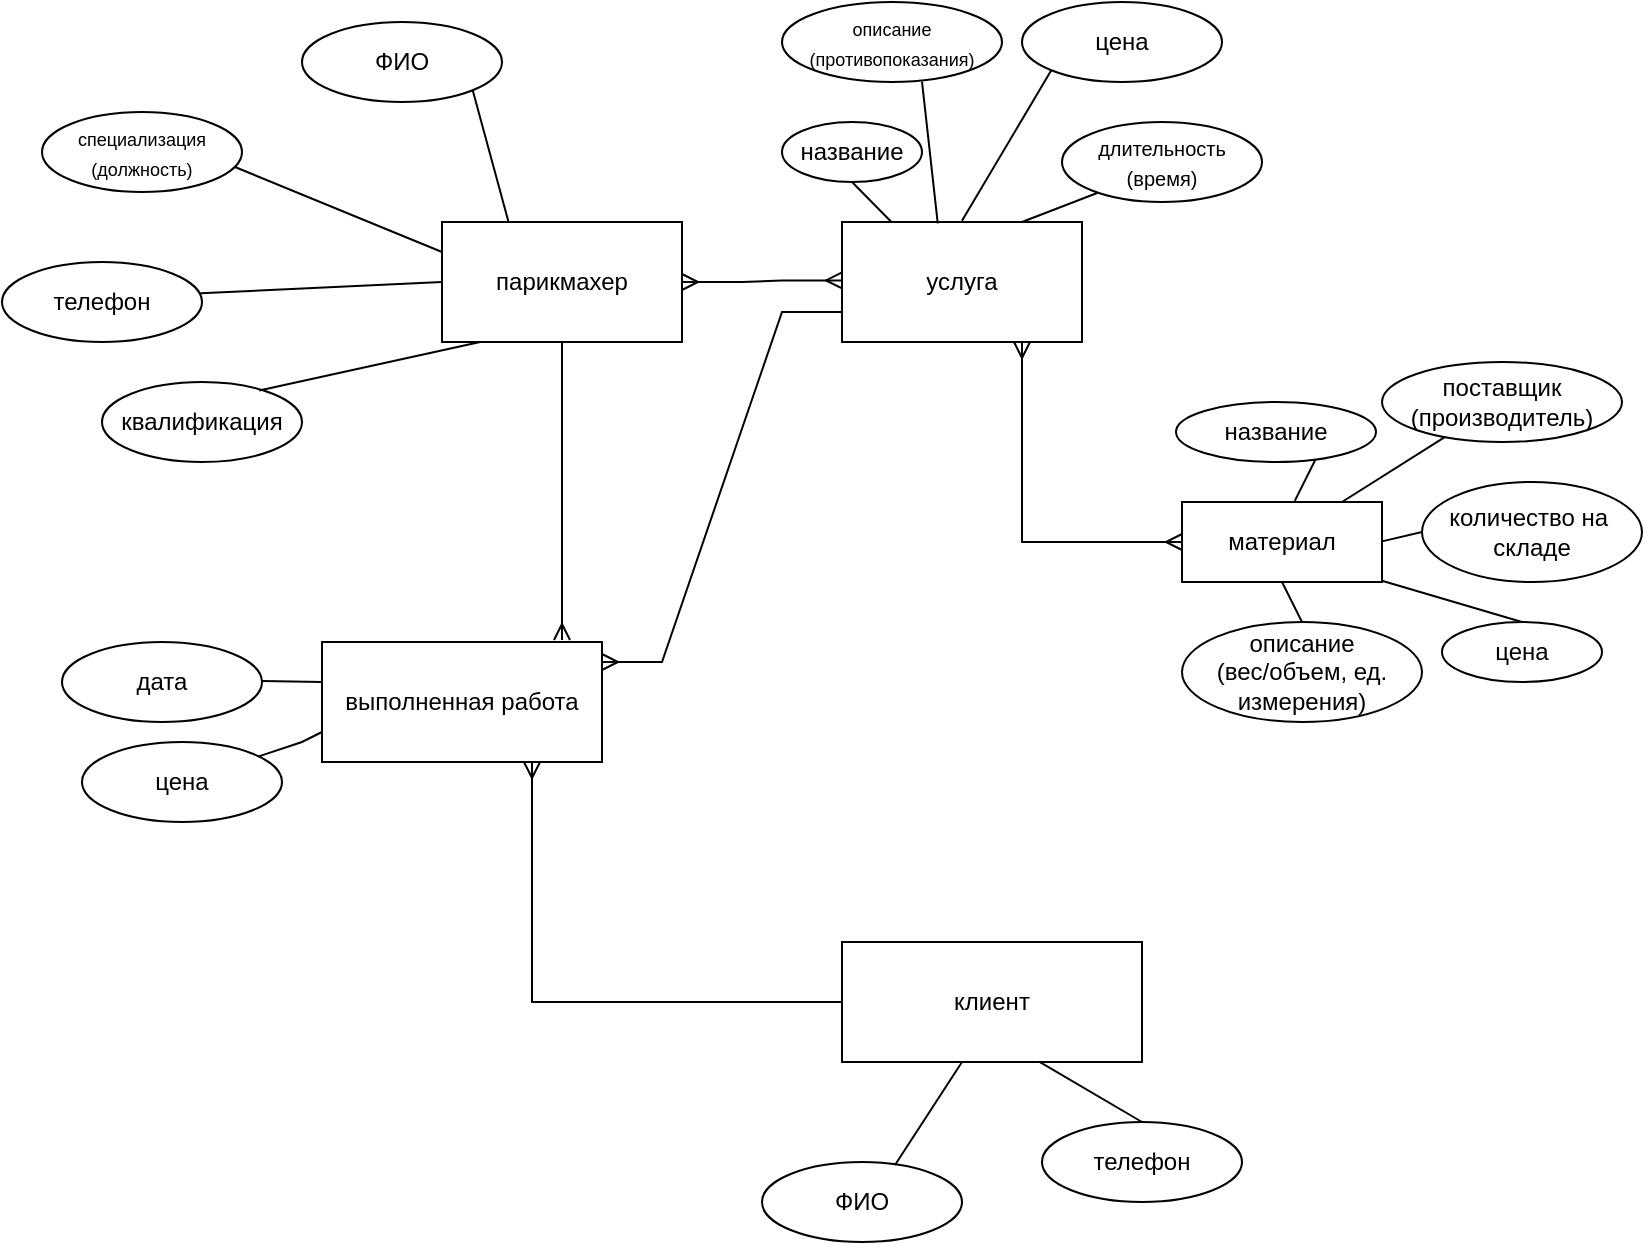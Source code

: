 <mxfile version="26.0.11">
  <diagram name="Страница — 1" id="_XVgefeF8q-6Dzm8BfMS">
    <mxGraphModel dx="746" dy="796" grid="1" gridSize="10" guides="1" tooltips="1" connect="1" arrows="1" fold="1" page="1" pageScale="1" pageWidth="827" pageHeight="1169" math="0" shadow="0">
      <root>
        <mxCell id="0" />
        <mxCell id="1" parent="0" />
        <mxCell id="BIb6kZ5v-TbPjBOuGuzt-1" value="парикмахер" style="rounded=0;whiteSpace=wrap;html=1;" vertex="1" parent="1">
          <mxGeometry x="240" y="160" width="120" height="60" as="geometry" />
        </mxCell>
        <mxCell id="BIb6kZ5v-TbPjBOuGuzt-2" value="услуга" style="rounded=0;whiteSpace=wrap;html=1;" vertex="1" parent="1">
          <mxGeometry x="440" y="160" width="120" height="60" as="geometry" />
        </mxCell>
        <mxCell id="BIb6kZ5v-TbPjBOuGuzt-3" value="ФИО" style="ellipse;whiteSpace=wrap;html=1;" vertex="1" parent="1">
          <mxGeometry x="170" y="60" width="100" height="40" as="geometry" />
        </mxCell>
        <mxCell id="BIb6kZ5v-TbPjBOuGuzt-5" value="&lt;font style=&quot;font-size: 9px;&quot;&gt;специализация&lt;/font&gt;&lt;div&gt;&lt;font style=&quot;font-size: 9px;&quot;&gt;(должность)&lt;/font&gt;&lt;/div&gt;" style="ellipse;whiteSpace=wrap;html=1;" vertex="1" parent="1">
          <mxGeometry x="40" y="105" width="100" height="40" as="geometry" />
        </mxCell>
        <mxCell id="BIb6kZ5v-TbPjBOuGuzt-6" value="телефон" style="ellipse;whiteSpace=wrap;html=1;" vertex="1" parent="1">
          <mxGeometry x="20" y="180" width="100" height="40" as="geometry" />
        </mxCell>
        <mxCell id="BIb6kZ5v-TbPjBOuGuzt-7" value="квалификация" style="ellipse;whiteSpace=wrap;html=1;" vertex="1" parent="1">
          <mxGeometry x="70" y="240" width="100" height="40" as="geometry" />
        </mxCell>
        <mxCell id="BIb6kZ5v-TbPjBOuGuzt-8" value="" style="endArrow=none;html=1;rounded=0;entryX=0.128;entryY=1.062;entryDx=0;entryDy=0;entryPerimeter=0;exitX=0.786;exitY=0.105;exitDx=0;exitDy=0;exitPerimeter=0;" edge="1" parent="1" source="BIb6kZ5v-TbPjBOuGuzt-7">
          <mxGeometry width="50" height="50" relative="1" as="geometry">
            <mxPoint x="230" y="250" as="sourcePoint" />
            <mxPoint x="259.06" y="220.0" as="targetPoint" />
            <Array as="points" />
          </mxGeometry>
        </mxCell>
        <mxCell id="BIb6kZ5v-TbPjBOuGuzt-9" value="" style="endArrow=none;html=1;rounded=0;entryX=0;entryY=0.5;entryDx=0;entryDy=0;exitX=0.992;exitY=0.392;exitDx=0;exitDy=0;exitPerimeter=0;" edge="1" parent="1" source="BIb6kZ5v-TbPjBOuGuzt-6" target="BIb6kZ5v-TbPjBOuGuzt-1">
          <mxGeometry width="50" height="50" relative="1" as="geometry">
            <mxPoint x="190" y="210" as="sourcePoint" />
            <mxPoint x="240" y="160" as="targetPoint" />
          </mxGeometry>
        </mxCell>
        <mxCell id="BIb6kZ5v-TbPjBOuGuzt-10" value="" style="endArrow=none;html=1;rounded=0;exitX=0.968;exitY=0.691;exitDx=0;exitDy=0;exitPerimeter=0;entryX=0;entryY=0.25;entryDx=0;entryDy=0;" edge="1" parent="1" source="BIb6kZ5v-TbPjBOuGuzt-5" target="BIb6kZ5v-TbPjBOuGuzt-1">
          <mxGeometry width="50" height="50" relative="1" as="geometry">
            <mxPoint x="190" y="150" as="sourcePoint" />
            <mxPoint x="240" y="100" as="targetPoint" />
          </mxGeometry>
        </mxCell>
        <mxCell id="BIb6kZ5v-TbPjBOuGuzt-11" value="" style="endArrow=none;html=1;rounded=0;exitX=0.277;exitY=-0.002;exitDx=0;exitDy=0;exitPerimeter=0;entryX=1;entryY=1;entryDx=0;entryDy=0;" edge="1" parent="1" source="BIb6kZ5v-TbPjBOuGuzt-1" target="BIb6kZ5v-TbPjBOuGuzt-3">
          <mxGeometry width="50" height="50" relative="1" as="geometry">
            <mxPoint x="210" y="140" as="sourcePoint" />
            <mxPoint x="260" y="90" as="targetPoint" />
          </mxGeometry>
        </mxCell>
        <mxCell id="BIb6kZ5v-TbPjBOuGuzt-12" value="" style="edgeStyle=entityRelationEdgeStyle;fontSize=12;html=1;endArrow=ERmany;rounded=0;entryX=0.009;entryY=0.654;entryDx=0;entryDy=0;entryPerimeter=0;startArrow=ERmany;startFill=0;endFill=0;" edge="1" parent="1">
          <mxGeometry width="100" height="100" relative="1" as="geometry">
            <mxPoint x="360" y="190" as="sourcePoint" />
            <mxPoint x="440.0" y="189.24" as="targetPoint" />
          </mxGeometry>
        </mxCell>
        <mxCell id="BIb6kZ5v-TbPjBOuGuzt-13" value="название" style="ellipse;whiteSpace=wrap;html=1;align=center;" vertex="1" parent="1">
          <mxGeometry x="410" y="110" width="70" height="30" as="geometry" />
        </mxCell>
        <mxCell id="BIb6kZ5v-TbPjBOuGuzt-14" value="цена" style="ellipse;whiteSpace=wrap;html=1;align=center;" vertex="1" parent="1">
          <mxGeometry x="530" y="50" width="100" height="40" as="geometry" />
        </mxCell>
        <mxCell id="BIb6kZ5v-TbPjBOuGuzt-15" value="&lt;font style=&quot;font-size: 10px;&quot;&gt;длительность&lt;/font&gt;&lt;div&gt;&lt;font style=&quot;font-size: 10px;&quot;&gt;(время)&lt;/font&gt;&lt;/div&gt;" style="ellipse;whiteSpace=wrap;html=1;align=center;" vertex="1" parent="1">
          <mxGeometry x="550" y="110" width="100" height="40" as="geometry" />
        </mxCell>
        <mxCell id="BIb6kZ5v-TbPjBOuGuzt-17" value="&lt;font style=&quot;font-size: 9px;&quot;&gt;описание&lt;/font&gt;&lt;div&gt;&lt;font style=&quot;font-size: 9px;&quot;&gt;(противопоказания)&lt;/font&gt;&lt;/div&gt;" style="ellipse;whiteSpace=wrap;html=1;align=center;" vertex="1" parent="1">
          <mxGeometry x="410" y="50" width="110" height="40" as="geometry" />
        </mxCell>
        <mxCell id="BIb6kZ5v-TbPjBOuGuzt-18" value="" style="endArrow=none;html=1;rounded=0;exitX=0.5;exitY=1;exitDx=0;exitDy=0;entryX=0.205;entryY=-0.002;entryDx=0;entryDy=0;entryPerimeter=0;" edge="1" parent="1" source="BIb6kZ5v-TbPjBOuGuzt-13" target="BIb6kZ5v-TbPjBOuGuzt-2">
          <mxGeometry relative="1" as="geometry">
            <mxPoint x="430" y="130" as="sourcePoint" />
            <mxPoint x="590" y="130" as="targetPoint" />
          </mxGeometry>
        </mxCell>
        <mxCell id="BIb6kZ5v-TbPjBOuGuzt-19" value="" style="endArrow=none;html=1;rounded=0;entryX=0.399;entryY=0.012;entryDx=0;entryDy=0;entryPerimeter=0;" edge="1" parent="1" target="BIb6kZ5v-TbPjBOuGuzt-2">
          <mxGeometry relative="1" as="geometry">
            <mxPoint x="480" y="89.78" as="sourcePoint" />
            <mxPoint x="640" y="89.78" as="targetPoint" />
          </mxGeometry>
        </mxCell>
        <mxCell id="BIb6kZ5v-TbPjBOuGuzt-20" value="" style="endArrow=none;html=1;rounded=0;entryX=0;entryY=1;entryDx=0;entryDy=0;" edge="1" parent="1" target="BIb6kZ5v-TbPjBOuGuzt-14">
          <mxGeometry relative="1" as="geometry">
            <mxPoint x="500" y="159.41" as="sourcePoint" />
            <mxPoint x="660" y="159.41" as="targetPoint" />
          </mxGeometry>
        </mxCell>
        <mxCell id="BIb6kZ5v-TbPjBOuGuzt-21" value="" style="endArrow=none;html=1;rounded=0;entryX=0.176;entryY=0.888;entryDx=0;entryDy=0;entryPerimeter=0;exitX=0.75;exitY=0;exitDx=0;exitDy=0;" edge="1" parent="1" source="BIb6kZ5v-TbPjBOuGuzt-2" target="BIb6kZ5v-TbPjBOuGuzt-15">
          <mxGeometry relative="1" as="geometry">
            <mxPoint x="470" y="160" as="sourcePoint" />
            <mxPoint x="630" y="160" as="targetPoint" />
          </mxGeometry>
        </mxCell>
        <mxCell id="BIb6kZ5v-TbPjBOuGuzt-22" value="материал" style="whiteSpace=wrap;html=1;align=center;" vertex="1" parent="1">
          <mxGeometry x="610" y="300" width="100" height="40" as="geometry" />
        </mxCell>
        <mxCell id="BIb6kZ5v-TbPjBOuGuzt-25" value="" style="edgeStyle=orthogonalEdgeStyle;fontSize=12;html=1;endArrow=ERmany;rounded=0;exitX=0.75;exitY=1;exitDx=0;exitDy=0;endFill=0;startArrow=ERmany;startFill=0;" edge="1" parent="1" source="BIb6kZ5v-TbPjBOuGuzt-2">
          <mxGeometry width="100" height="100" relative="1" as="geometry">
            <mxPoint x="530" y="280" as="sourcePoint" />
            <mxPoint x="610" y="320" as="targetPoint" />
            <Array as="points">
              <mxPoint x="530" y="320" />
            </Array>
          </mxGeometry>
        </mxCell>
        <mxCell id="BIb6kZ5v-TbPjBOuGuzt-26" value="название" style="ellipse;whiteSpace=wrap;html=1;align=center;" vertex="1" parent="1">
          <mxGeometry x="607" y="250" width="100" height="30" as="geometry" />
        </mxCell>
        <mxCell id="BIb6kZ5v-TbPjBOuGuzt-27" value="цена" style="ellipse;whiteSpace=wrap;html=1;align=center;" vertex="1" parent="1">
          <mxGeometry x="740" y="360" width="80" height="30" as="geometry" />
        </mxCell>
        <mxCell id="BIb6kZ5v-TbPjBOuGuzt-28" value="количество на&amp;nbsp;&lt;div&gt;складе&lt;/div&gt;" style="ellipse;whiteSpace=wrap;html=1;align=center;" vertex="1" parent="1">
          <mxGeometry x="730" y="290" width="110" height="50" as="geometry" />
        </mxCell>
        <mxCell id="BIb6kZ5v-TbPjBOuGuzt-29" value="поставщик&lt;div&gt;(производитель)&lt;/div&gt;" style="ellipse;whiteSpace=wrap;html=1;align=center;" vertex="1" parent="1">
          <mxGeometry x="710" y="230" width="120" height="40" as="geometry" />
        </mxCell>
        <mxCell id="BIb6kZ5v-TbPjBOuGuzt-30" value="описание&lt;div&gt;(вес/объем, ед. измерения)&lt;/div&gt;" style="ellipse;whiteSpace=wrap;html=1;align=center;" vertex="1" parent="1">
          <mxGeometry x="610" y="360" width="120" height="50" as="geometry" />
        </mxCell>
        <mxCell id="BIb6kZ5v-TbPjBOuGuzt-31" value="" style="endArrow=none;html=1;rounded=0;entryX=0.5;entryY=0;entryDx=0;entryDy=0;" edge="1" parent="1" target="BIb6kZ5v-TbPjBOuGuzt-27">
          <mxGeometry relative="1" as="geometry">
            <mxPoint x="710" y="339.35" as="sourcePoint" />
            <mxPoint x="870" y="339.35" as="targetPoint" />
          </mxGeometry>
        </mxCell>
        <mxCell id="BIb6kZ5v-TbPjBOuGuzt-32" value="" style="endArrow=none;html=1;rounded=0;exitX=0.5;exitY=1;exitDx=0;exitDy=0;entryX=0.5;entryY=0;entryDx=0;entryDy=0;" edge="1" parent="1" source="BIb6kZ5v-TbPjBOuGuzt-22" target="BIb6kZ5v-TbPjBOuGuzt-30">
          <mxGeometry relative="1" as="geometry">
            <mxPoint x="620" y="350" as="sourcePoint" />
            <mxPoint x="780" y="350" as="targetPoint" />
          </mxGeometry>
        </mxCell>
        <mxCell id="BIb6kZ5v-TbPjBOuGuzt-33" value="" style="endArrow=none;html=1;rounded=0;entryX=0;entryY=0.5;entryDx=0;entryDy=0;" edge="1" parent="1" target="BIb6kZ5v-TbPjBOuGuzt-28">
          <mxGeometry relative="1" as="geometry">
            <mxPoint x="710" y="319.68" as="sourcePoint" />
            <mxPoint x="870" y="319.68" as="targetPoint" />
          </mxGeometry>
        </mxCell>
        <mxCell id="BIb6kZ5v-TbPjBOuGuzt-34" value="" style="endArrow=none;html=1;rounded=0;entryX=0.263;entryY=0.936;entryDx=0;entryDy=0;entryPerimeter=0;" edge="1" parent="1" target="BIb6kZ5v-TbPjBOuGuzt-29">
          <mxGeometry relative="1" as="geometry">
            <mxPoint x="690" y="300" as="sourcePoint" />
            <mxPoint x="740" y="270" as="targetPoint" />
          </mxGeometry>
        </mxCell>
        <mxCell id="BIb6kZ5v-TbPjBOuGuzt-35" value="" style="endArrow=none;html=1;rounded=0;entryX=0.697;entryY=0.96;entryDx=0;entryDy=0;entryPerimeter=0;exitX=0.564;exitY=-0.014;exitDx=0;exitDy=0;exitPerimeter=0;" edge="1" parent="1" source="BIb6kZ5v-TbPjBOuGuzt-22" target="BIb6kZ5v-TbPjBOuGuzt-26">
          <mxGeometry relative="1" as="geometry">
            <mxPoint x="650" y="300" as="sourcePoint" />
            <mxPoint x="680" y="280" as="targetPoint" />
          </mxGeometry>
        </mxCell>
        <mxCell id="BIb6kZ5v-TbPjBOuGuzt-36" value="выполненная работа" style="whiteSpace=wrap;html=1;align=center;" vertex="1" parent="1">
          <mxGeometry x="180" y="370" width="140" height="60" as="geometry" />
        </mxCell>
        <mxCell id="BIb6kZ5v-TbPjBOuGuzt-37" value="дата" style="ellipse;whiteSpace=wrap;html=1;align=center;" vertex="1" parent="1">
          <mxGeometry x="50" y="370" width="100" height="40" as="geometry" />
        </mxCell>
        <mxCell id="BIb6kZ5v-TbPjBOuGuzt-38" value="цена" style="ellipse;whiteSpace=wrap;html=1;align=center;" vertex="1" parent="1">
          <mxGeometry x="60" y="420" width="100" height="40" as="geometry" />
        </mxCell>
        <mxCell id="BIb6kZ5v-TbPjBOuGuzt-45" value="" style="fontSize=12;html=1;endArrow=ERmany;rounded=0;exitX=0.5;exitY=1;exitDx=0;exitDy=0;endFill=0;" edge="1" parent="1" source="BIb6kZ5v-TbPjBOuGuzt-1">
          <mxGeometry width="100" height="100" relative="1" as="geometry">
            <mxPoint x="301" y="370" as="sourcePoint" />
            <mxPoint x="300" y="369" as="targetPoint" />
          </mxGeometry>
        </mxCell>
        <mxCell id="BIb6kZ5v-TbPjBOuGuzt-46" value="" style="edgeStyle=entityRelationEdgeStyle;fontSize=12;html=1;endArrow=none;startArrow=ERmany;rounded=0;entryX=0;entryY=0.75;entryDx=0;entryDy=0;endFill=0;startFill=0;" edge="1" parent="1" target="BIb6kZ5v-TbPjBOuGuzt-2">
          <mxGeometry width="100" height="100" relative="1" as="geometry">
            <mxPoint x="320" y="380" as="sourcePoint" />
            <mxPoint x="420" y="280" as="targetPoint" />
            <Array as="points">
              <mxPoint x="430" y="200" />
            </Array>
          </mxGeometry>
        </mxCell>
        <mxCell id="BIb6kZ5v-TbPjBOuGuzt-47" value="" style="endArrow=none;html=1;rounded=0;" edge="1" parent="1">
          <mxGeometry relative="1" as="geometry">
            <mxPoint x="150" y="389.47" as="sourcePoint" />
            <mxPoint x="180" y="390" as="targetPoint" />
          </mxGeometry>
        </mxCell>
        <mxCell id="BIb6kZ5v-TbPjBOuGuzt-48" value="" style="endArrow=none;html=1;rounded=0;entryX=0;entryY=0.75;entryDx=0;entryDy=0;" edge="1" parent="1" source="BIb6kZ5v-TbPjBOuGuzt-38" target="BIb6kZ5v-TbPjBOuGuzt-36">
          <mxGeometry relative="1" as="geometry">
            <mxPoint x="150" y="430" as="sourcePoint" />
            <mxPoint x="310" y="430" as="targetPoint" />
            <Array as="points">
              <mxPoint x="170" y="420" />
            </Array>
          </mxGeometry>
        </mxCell>
        <mxCell id="BIb6kZ5v-TbPjBOuGuzt-49" value="клиент" style="whiteSpace=wrap;html=1;align=center;" vertex="1" parent="1">
          <mxGeometry x="440" y="520" width="150" height="60" as="geometry" />
        </mxCell>
        <mxCell id="BIb6kZ5v-TbPjBOuGuzt-50" value="ФИО" style="ellipse;whiteSpace=wrap;html=1;align=center;" vertex="1" parent="1">
          <mxGeometry x="400" y="630" width="100" height="40" as="geometry" />
        </mxCell>
        <mxCell id="BIb6kZ5v-TbPjBOuGuzt-51" value="телефон" style="ellipse;whiteSpace=wrap;html=1;align=center;" vertex="1" parent="1">
          <mxGeometry x="540" y="610" width="100" height="40" as="geometry" />
        </mxCell>
        <mxCell id="BIb6kZ5v-TbPjBOuGuzt-53" value="" style="fontSize=12;html=1;endArrow=ERmany;rounded=0;edgeStyle=orthogonalEdgeStyle;exitX=0;exitY=0.5;exitDx=0;exitDy=0;entryX=0.75;entryY=1;entryDx=0;entryDy=0;endFill=0;" edge="1" parent="1" source="BIb6kZ5v-TbPjBOuGuzt-49" target="BIb6kZ5v-TbPjBOuGuzt-36">
          <mxGeometry width="100" height="100" relative="1" as="geometry">
            <mxPoint x="370" y="620" as="sourcePoint" />
            <mxPoint x="290" y="440" as="targetPoint" />
          </mxGeometry>
        </mxCell>
        <mxCell id="BIb6kZ5v-TbPjBOuGuzt-54" value="" style="endArrow=none;html=1;rounded=0;entryX=0.5;entryY=0;entryDx=0;entryDy=0;exitX=0.657;exitY=0.996;exitDx=0;exitDy=0;exitPerimeter=0;" edge="1" parent="1" source="BIb6kZ5v-TbPjBOuGuzt-49" target="BIb6kZ5v-TbPjBOuGuzt-51">
          <mxGeometry relative="1" as="geometry">
            <mxPoint x="470" y="590" as="sourcePoint" />
            <mxPoint x="630" y="590" as="targetPoint" />
          </mxGeometry>
        </mxCell>
        <mxCell id="BIb6kZ5v-TbPjBOuGuzt-55" value="" style="endArrow=none;html=1;rounded=0;entryX=0.376;entryY=1.022;entryDx=0;entryDy=0;entryPerimeter=0;exitX=0.665;exitY=0.037;exitDx=0;exitDy=0;exitPerimeter=0;" edge="1" parent="1" source="BIb6kZ5v-TbPjBOuGuzt-50">
          <mxGeometry relative="1" as="geometry">
            <mxPoint x="468" y="630" as="sourcePoint" />
            <mxPoint x="500" y="580" as="targetPoint" />
          </mxGeometry>
        </mxCell>
      </root>
    </mxGraphModel>
  </diagram>
</mxfile>
